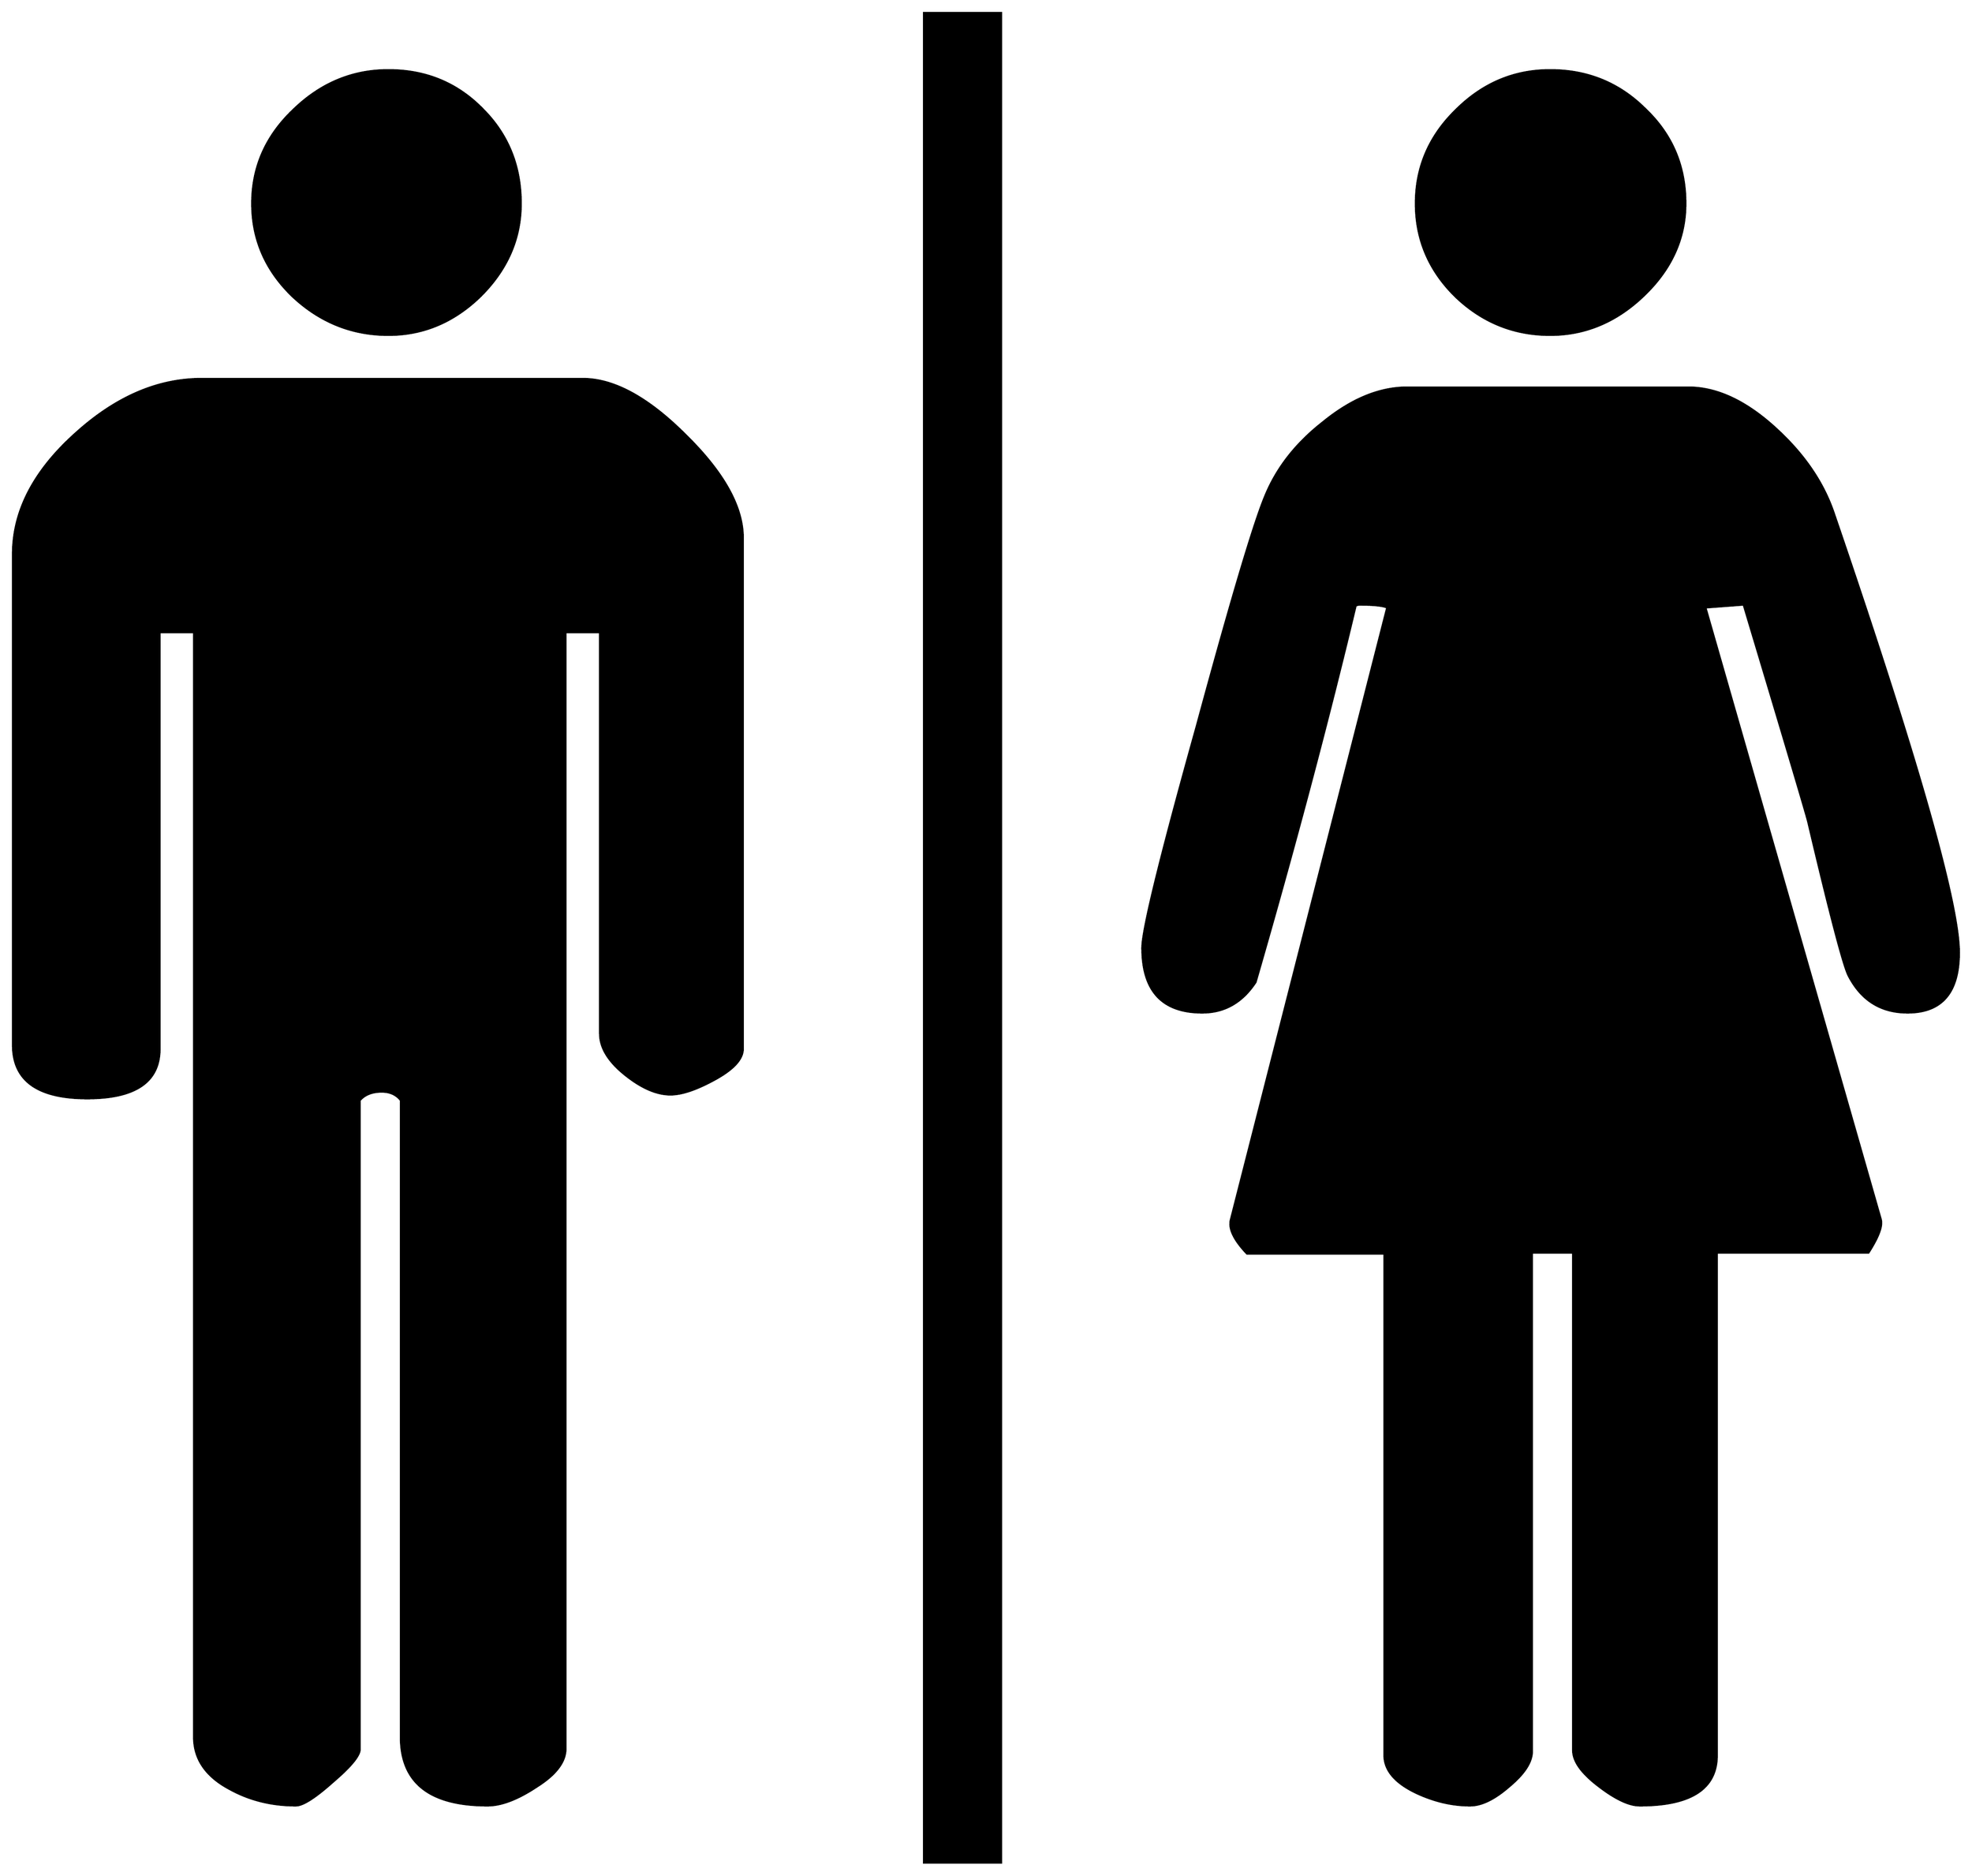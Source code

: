 


\begin{tikzpicture}[y=0.80pt, x=0.80pt, yscale=-1.0, xscale=1.0, inner sep=0pt, outer sep=0pt]
\begin{scope}[shift={(100.0,1702.0)},nonzero rule]
  \path[draw=.,fill=.,line width=1.600pt] (1867.0,-1349.0) ..
    controls (1867.0,-1312.333) and (1852.333,-1280.0) ..
    (1823.0,-1252.0) .. controls (1794.333,-1224.667) and
    (1761.667,-1211.0) .. (1725.0,-1211.0) .. controls
    (1687.0,-1211.0) and (1654.0,-1224.333) .. (1626.0,-1251.0) ..
    controls (1598.0,-1278.333) and (1584.0,-1311.0) ..
    (1584.0,-1349.0) .. controls (1584.0,-1387.0) and
    (1598.0,-1419.667) .. (1626.0,-1447.0) .. controls
    (1654.0,-1475.0) and (1687.0,-1489.0) .. (1725.0,-1489.0) ..
    controls (1764.333,-1489.0) and (1797.667,-1475.333) ..
    (1825.0,-1448.0) .. controls (1853.0,-1421.333) and
    (1867.0,-1388.333) .. (1867.0,-1349.0) -- cycle(2154.0,-563.0)
    .. controls (2154.0,-521.0) and (2136.0,-500.0) ..
    (2100.0,-500.0) .. controls (2072.0,-500.0) and
    (2051.333,-513.0) .. (2038.0,-539.0) .. controls
    (2032.667,-549.667) and (2018.667,-603.0) .. (1996.0,-699.0) ..
    controls (1995.333,-703.0) and (1972.667,-779.333) ..
    (1928.0,-928.0) -- (1888.0,-925.0) -- (2072.0,-283.0) ..
    controls (2074.0,-276.333) and (2069.667,-264.667) ..
    (2059.0,-248.0) -- (1900.0,-248.0) -- (1900.0,279.0) ..
    controls (1900.0,314.333) and (1873.0,332.0) .. (1819.0,332.0)
    .. controls (1807.667,332.0) and (1793.0,325.0) ..
    (1775.0,311.0) .. controls (1757.667,297.667) and (1749.0,285.333)
    .. (1749.0,274.0) -- (1749.0,-248.0) -- (1706.0,-248.0) --
    (1706.0,275.0) .. controls (1706.0,286.333) and (1698.0,298.667)
    .. (1682.0,312.0) .. controls (1666.667,325.333) and
    (1653.0,332.0) .. (1641.0,332.0) .. controls (1622.333,332.0)
    and (1603.667,327.667) .. (1585.0,319.0) .. controls
    (1562.333,308.333) and (1551.0,295.0) .. (1551.0,279.0) --
    (1551.0,-247.0) -- (1407.0,-247.0) .. controls
    (1393.0,-261.667) and (1387.333,-273.667) .. (1390.0,-283.0) --
    (1554.0,-925.0) .. controls (1549.333,-927.0) and
    (1539.667,-928.0) .. (1525.0,-928.0) .. controls
    (1523.667,-928.0) and (1522.333,-927.667) .. (1521.0,-927.0) ..
    controls (1491.667,-804.333) and (1456.667,-672.667) ..
    (1416.0,-532.0) .. controls (1402.0,-510.667) and
    (1383.333,-500.0) .. (1360.0,-500.0) .. controls
    (1318.0,-500.0) and (1297.0,-522.667) .. (1297.0,-568.0) ..
    controls (1297.0,-586.667) and (1316.0,-664.0) ..
    (1354.0,-800.0) .. controls (1390.0,-932.667) and
    (1414.0,-1013.333) .. (1426.0,-1042.0) .. controls
    (1438.0,-1071.333) and (1458.0,-1097.0) .. (1486.0,-1119.0) ..
    controls (1516.0,-1143.667) and (1545.667,-1156.0) ..
    (1575.0,-1156.0) -- (1870.0,-1156.0) .. controls
    (1900.667,-1156.0) and (1932.0,-1141.0) .. (1964.0,-1111.0) ..
    controls (1992.667,-1084.333) and (2012.333,-1055.0) ..
    (2023.0,-1023.0) .. controls (2110.333,-767.667) and
    (2154.0,-614.333) .. (2154.0,-563.0) -- cycle(645.0,-1349.0)
    .. controls (645.0,-1312.333) and (631.0,-1280.0) ..
    (603.0,-1252.0) .. controls (575.0,-1224.667) and
    (542.667,-1211.0) .. (506.0,-1211.0) .. controls
    (468.0,-1211.0) and (434.667,-1224.333) .. (406.0,-1251.0) ..
    controls (377.333,-1278.333) and (363.0,-1311.0) ..
    (363.0,-1349.0) .. controls (363.0,-1387.0) and
    (377.333,-1419.667) .. (406.0,-1447.0) .. controls
    (434.667,-1475.0) and (468.0,-1489.0) .. (506.0,-1489.0) ..
    controls (545.333,-1489.0) and (578.333,-1475.333) ..
    (605.0,-1448.0) .. controls (631.667,-1421.333) and
    (645.0,-1388.333) .. (645.0,-1349.0) -- cycle(1149.0,392.0) --
    (1068.0,392.0) -- (1068.0,-1549.0) -- (1149.0,-1549.0) --
    (1149.0,392.0) -- cycle(878.0,-462.0) .. controls
    (878.0,-451.333) and (868.333,-440.667) .. (849.0,-430.0) ..
    controls (829.667,-419.333) and (814.0,-414.0) .. (802.0,-414.0)
    .. controls (787.333,-414.0) and (771.333,-421.0) ..
    (754.0,-435.0) .. controls (736.667,-449.0) and (728.0,-463.333)
    .. (728.0,-478.0) -- (728.0,-899.0) -- (692.0,-899.0) --
    (692.0,272.0) .. controls (692.0,286.0) and (682.0,299.333) ..
    (662.0,312.0) .. controls (642.0,325.333) and (624.667,332.0) ..
    (610.0,332.0) .. controls (549.333,332.0) and (519.0,308.0) ..
    (519.0,260.0) -- (519.0,-408.0) .. controls (514.333,-414.0)
    and (507.667,-417.0) .. (499.0,-417.0) .. controls
    (489.0,-417.0) and (481.333,-414.0) .. (476.0,-408.0) --
    (476.0,273.0) .. controls (476.0,279.667) and (466.667,291.0) ..
    (448.0,307.0) .. controls (429.333,323.667) and (416.333,332.0) ..
    (409.0,332.0) .. controls (383.667,332.0) and (360.667,326.333) ..
    (340.0,315.0) .. controls (314.667,301.667) and (302.0,283.333) ..
    (302.0,260.0) -- (302.0,-899.0) -- (266.0,-899.0) --
    (266.0,-462.0) .. controls (266.0,-427.333) and (240.667,-410.0)
    .. (190.0,-410.0) .. controls (138.0,-410.0) and
    (112.0,-428.667) .. (112.0,-466.0) -- (112.0,-981.0) ..
    controls (112.0,-1026.333) and (134.0,-1068.667) ..
    (178.0,-1108.0) .. controls (220.0,-1146.0) and
    (264.0,-1165.0) .. (310.0,-1165.0) -- (710.0,-1165.0) ..
    controls (742.667,-1165.0) and (778.667,-1145.333) ..
    (818.0,-1106.0) .. controls (858.0,-1066.667) and
    (878.0,-1030.667) .. (878.0,-998.0) -- (878.0,-462.0) --
    cycle;
\end{scope}

\end{tikzpicture}

